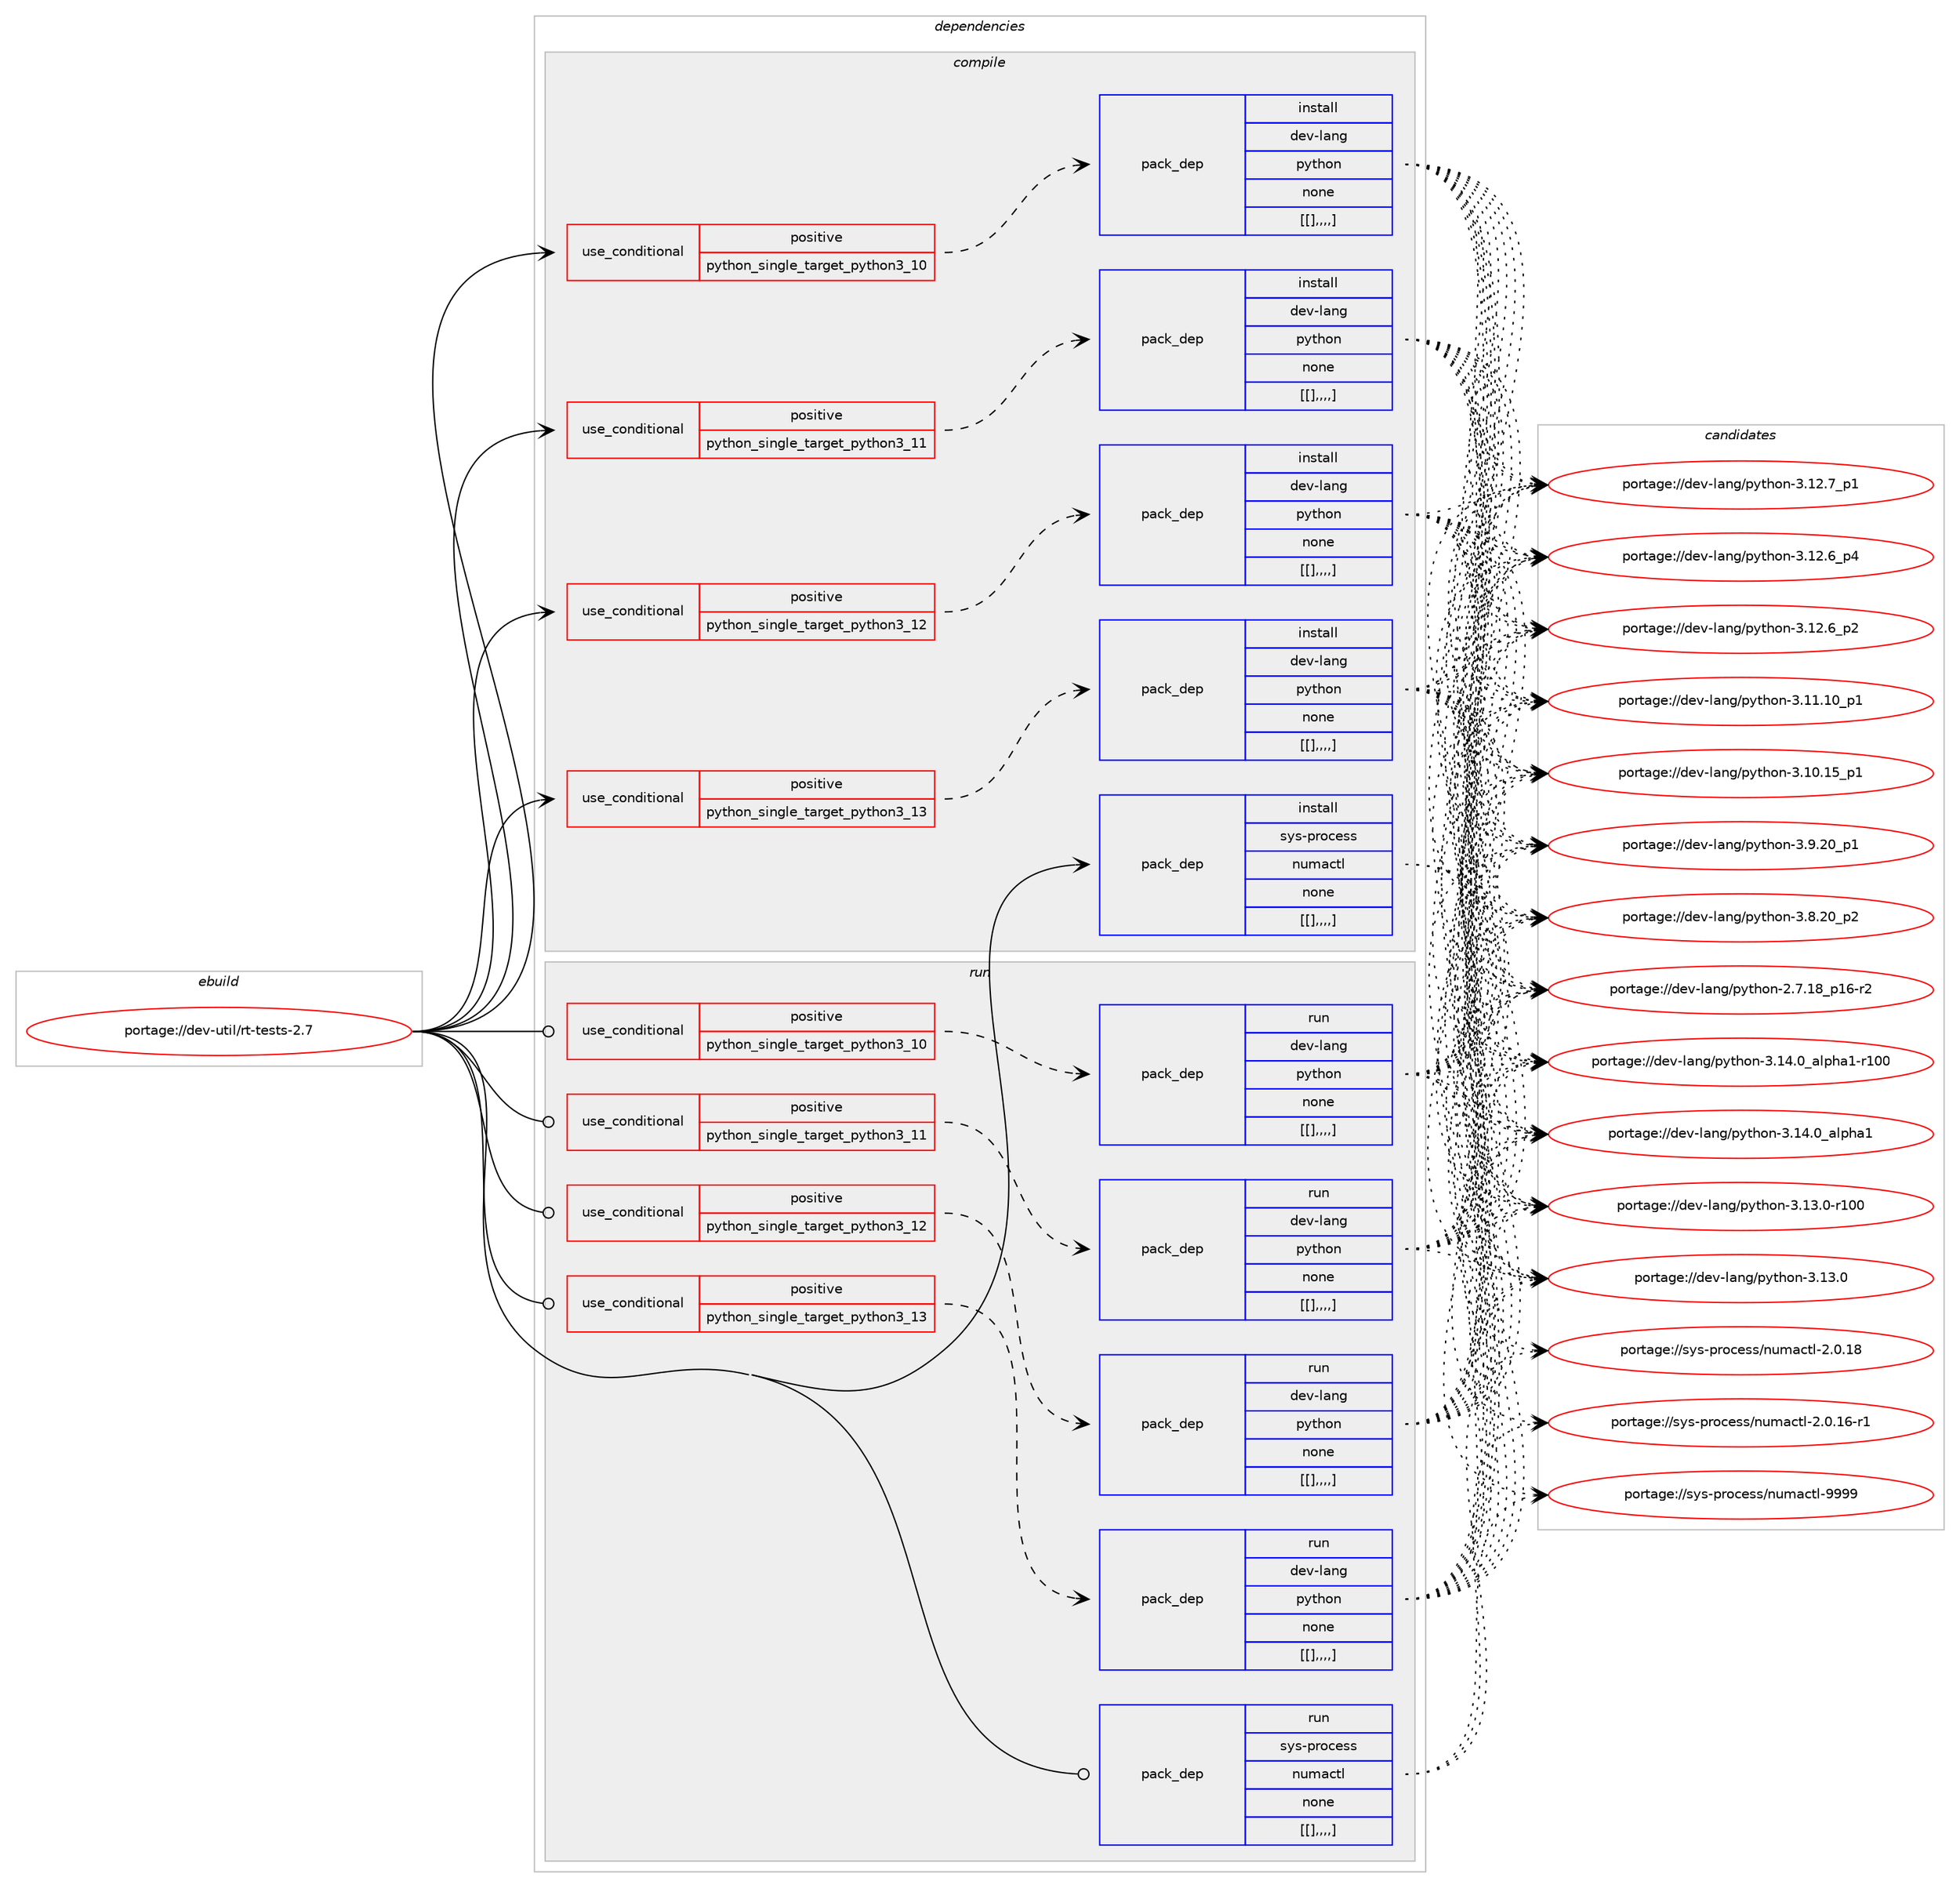 digraph prolog {

# *************
# Graph options
# *************

newrank=true;
concentrate=true;
compound=true;
graph [rankdir=LR,fontname=Helvetica,fontsize=10,ranksep=1.5];#, ranksep=2.5, nodesep=0.2];
edge  [arrowhead=vee];
node  [fontname=Helvetica,fontsize=10];

# **********
# The ebuild
# **********

subgraph cluster_leftcol {
color=gray;
label=<<i>ebuild</i>>;
id [label="portage://dev-util/rt-tests-2.7", color=red, width=4, href="../dev-util/rt-tests-2.7.svg"];
}

# ****************
# The dependencies
# ****************

subgraph cluster_midcol {
color=gray;
label=<<i>dependencies</i>>;
subgraph cluster_compile {
fillcolor="#eeeeee";
style=filled;
label=<<i>compile</i>>;
subgraph cond66404 {
dependency231392 [label=<<TABLE BORDER="0" CELLBORDER="1" CELLSPACING="0" CELLPADDING="4"><TR><TD ROWSPAN="3" CELLPADDING="10">use_conditional</TD></TR><TR><TD>positive</TD></TR><TR><TD>python_single_target_python3_10</TD></TR></TABLE>>, shape=none, color=red];
subgraph pack163466 {
dependency231455 [label=<<TABLE BORDER="0" CELLBORDER="1" CELLSPACING="0" CELLPADDING="4" WIDTH="220"><TR><TD ROWSPAN="6" CELLPADDING="30">pack_dep</TD></TR><TR><TD WIDTH="110">install</TD></TR><TR><TD>dev-lang</TD></TR><TR><TD>python</TD></TR><TR><TD>none</TD></TR><TR><TD>[[],,,,]</TD></TR></TABLE>>, shape=none, color=blue];
}
dependency231392:e -> dependency231455:w [weight=20,style="dashed",arrowhead="vee"];
}
id:e -> dependency231392:w [weight=20,style="solid",arrowhead="vee"];
subgraph cond66434 {
dependency231463 [label=<<TABLE BORDER="0" CELLBORDER="1" CELLSPACING="0" CELLPADDING="4"><TR><TD ROWSPAN="3" CELLPADDING="10">use_conditional</TD></TR><TR><TD>positive</TD></TR><TR><TD>python_single_target_python3_11</TD></TR></TABLE>>, shape=none, color=red];
subgraph pack163493 {
dependency231513 [label=<<TABLE BORDER="0" CELLBORDER="1" CELLSPACING="0" CELLPADDING="4" WIDTH="220"><TR><TD ROWSPAN="6" CELLPADDING="30">pack_dep</TD></TR><TR><TD WIDTH="110">install</TD></TR><TR><TD>dev-lang</TD></TR><TR><TD>python</TD></TR><TR><TD>none</TD></TR><TR><TD>[[],,,,]</TD></TR></TABLE>>, shape=none, color=blue];
}
dependency231463:e -> dependency231513:w [weight=20,style="dashed",arrowhead="vee"];
}
id:e -> dependency231463:w [weight=20,style="solid",arrowhead="vee"];
subgraph cond66458 {
dependency231535 [label=<<TABLE BORDER="0" CELLBORDER="1" CELLSPACING="0" CELLPADDING="4"><TR><TD ROWSPAN="3" CELLPADDING="10">use_conditional</TD></TR><TR><TD>positive</TD></TR><TR><TD>python_single_target_python3_12</TD></TR></TABLE>>, shape=none, color=red];
subgraph pack163634 {
dependency231674 [label=<<TABLE BORDER="0" CELLBORDER="1" CELLSPACING="0" CELLPADDING="4" WIDTH="220"><TR><TD ROWSPAN="6" CELLPADDING="30">pack_dep</TD></TR><TR><TD WIDTH="110">install</TD></TR><TR><TD>dev-lang</TD></TR><TR><TD>python</TD></TR><TR><TD>none</TD></TR><TR><TD>[[],,,,]</TD></TR></TABLE>>, shape=none, color=blue];
}
dependency231535:e -> dependency231674:w [weight=20,style="dashed",arrowhead="vee"];
}
id:e -> dependency231535:w [weight=20,style="solid",arrowhead="vee"];
subgraph cond66507 {
dependency231711 [label=<<TABLE BORDER="0" CELLBORDER="1" CELLSPACING="0" CELLPADDING="4"><TR><TD ROWSPAN="3" CELLPADDING="10">use_conditional</TD></TR><TR><TD>positive</TD></TR><TR><TD>python_single_target_python3_13</TD></TR></TABLE>>, shape=none, color=red];
subgraph pack163741 {
dependency231843 [label=<<TABLE BORDER="0" CELLBORDER="1" CELLSPACING="0" CELLPADDING="4" WIDTH="220"><TR><TD ROWSPAN="6" CELLPADDING="30">pack_dep</TD></TR><TR><TD WIDTH="110">install</TD></TR><TR><TD>dev-lang</TD></TR><TR><TD>python</TD></TR><TR><TD>none</TD></TR><TR><TD>[[],,,,]</TD></TR></TABLE>>, shape=none, color=blue];
}
dependency231711:e -> dependency231843:w [weight=20,style="dashed",arrowhead="vee"];
}
id:e -> dependency231711:w [weight=20,style="solid",arrowhead="vee"];
subgraph pack163768 {
dependency231894 [label=<<TABLE BORDER="0" CELLBORDER="1" CELLSPACING="0" CELLPADDING="4" WIDTH="220"><TR><TD ROWSPAN="6" CELLPADDING="30">pack_dep</TD></TR><TR><TD WIDTH="110">install</TD></TR><TR><TD>sys-process</TD></TR><TR><TD>numactl</TD></TR><TR><TD>none</TD></TR><TR><TD>[[],,,,]</TD></TR></TABLE>>, shape=none, color=blue];
}
id:e -> dependency231894:w [weight=20,style="solid",arrowhead="vee"];
}
subgraph cluster_compileandrun {
fillcolor="#eeeeee";
style=filled;
label=<<i>compile and run</i>>;
}
subgraph cluster_run {
fillcolor="#eeeeee";
style=filled;
label=<<i>run</i>>;
subgraph cond66560 {
dependency231899 [label=<<TABLE BORDER="0" CELLBORDER="1" CELLSPACING="0" CELLPADDING="4"><TR><TD ROWSPAN="3" CELLPADDING="10">use_conditional</TD></TR><TR><TD>positive</TD></TR><TR><TD>python_single_target_python3_10</TD></TR></TABLE>>, shape=none, color=red];
subgraph pack163821 {
dependency231921 [label=<<TABLE BORDER="0" CELLBORDER="1" CELLSPACING="0" CELLPADDING="4" WIDTH="220"><TR><TD ROWSPAN="6" CELLPADDING="30">pack_dep</TD></TR><TR><TD WIDTH="110">run</TD></TR><TR><TD>dev-lang</TD></TR><TR><TD>python</TD></TR><TR><TD>none</TD></TR><TR><TD>[[],,,,]</TD></TR></TABLE>>, shape=none, color=blue];
}
dependency231899:e -> dependency231921:w [weight=20,style="dashed",arrowhead="vee"];
}
id:e -> dependency231899:w [weight=20,style="solid",arrowhead="odot"];
subgraph cond66570 {
dependency231979 [label=<<TABLE BORDER="0" CELLBORDER="1" CELLSPACING="0" CELLPADDING="4"><TR><TD ROWSPAN="3" CELLPADDING="10">use_conditional</TD></TR><TR><TD>positive</TD></TR><TR><TD>python_single_target_python3_11</TD></TR></TABLE>>, shape=none, color=red];
subgraph pack163887 {
dependency232086 [label=<<TABLE BORDER="0" CELLBORDER="1" CELLSPACING="0" CELLPADDING="4" WIDTH="220"><TR><TD ROWSPAN="6" CELLPADDING="30">pack_dep</TD></TR><TR><TD WIDTH="110">run</TD></TR><TR><TD>dev-lang</TD></TR><TR><TD>python</TD></TR><TR><TD>none</TD></TR><TR><TD>[[],,,,]</TD></TR></TABLE>>, shape=none, color=blue];
}
dependency231979:e -> dependency232086:w [weight=20,style="dashed",arrowhead="vee"];
}
id:e -> dependency231979:w [weight=20,style="solid",arrowhead="odot"];
subgraph cond66604 {
dependency232101 [label=<<TABLE BORDER="0" CELLBORDER="1" CELLSPACING="0" CELLPADDING="4"><TR><TD ROWSPAN="3" CELLPADDING="10">use_conditional</TD></TR><TR><TD>positive</TD></TR><TR><TD>python_single_target_python3_12</TD></TR></TABLE>>, shape=none, color=red];
subgraph pack163965 {
dependency232117 [label=<<TABLE BORDER="0" CELLBORDER="1" CELLSPACING="0" CELLPADDING="4" WIDTH="220"><TR><TD ROWSPAN="6" CELLPADDING="30">pack_dep</TD></TR><TR><TD WIDTH="110">run</TD></TR><TR><TD>dev-lang</TD></TR><TR><TD>python</TD></TR><TR><TD>none</TD></TR><TR><TD>[[],,,,]</TD></TR></TABLE>>, shape=none, color=blue];
}
dependency232101:e -> dependency232117:w [weight=20,style="dashed",arrowhead="vee"];
}
id:e -> dependency232101:w [weight=20,style="solid",arrowhead="odot"];
subgraph cond66607 {
dependency232195 [label=<<TABLE BORDER="0" CELLBORDER="1" CELLSPACING="0" CELLPADDING="4"><TR><TD ROWSPAN="3" CELLPADDING="10">use_conditional</TD></TR><TR><TD>positive</TD></TR><TR><TD>python_single_target_python3_13</TD></TR></TABLE>>, shape=none, color=red];
subgraph pack164026 {
dependency232209 [label=<<TABLE BORDER="0" CELLBORDER="1" CELLSPACING="0" CELLPADDING="4" WIDTH="220"><TR><TD ROWSPAN="6" CELLPADDING="30">pack_dep</TD></TR><TR><TD WIDTH="110">run</TD></TR><TR><TD>dev-lang</TD></TR><TR><TD>python</TD></TR><TR><TD>none</TD></TR><TR><TD>[[],,,,]</TD></TR></TABLE>>, shape=none, color=blue];
}
dependency232195:e -> dependency232209:w [weight=20,style="dashed",arrowhead="vee"];
}
id:e -> dependency232195:w [weight=20,style="solid",arrowhead="odot"];
subgraph pack164051 {
dependency232257 [label=<<TABLE BORDER="0" CELLBORDER="1" CELLSPACING="0" CELLPADDING="4" WIDTH="220"><TR><TD ROWSPAN="6" CELLPADDING="30">pack_dep</TD></TR><TR><TD WIDTH="110">run</TD></TR><TR><TD>sys-process</TD></TR><TR><TD>numactl</TD></TR><TR><TD>none</TD></TR><TR><TD>[[],,,,]</TD></TR></TABLE>>, shape=none, color=blue];
}
id:e -> dependency232257:w [weight=20,style="solid",arrowhead="odot"];
}
}

# **************
# The candidates
# **************

subgraph cluster_choices {
rank=same;
color=gray;
label=<<i>candidates</i>>;

subgraph choice163289 {
color=black;
nodesep=1;
choice100101118451089711010347112121116104111110455146495246489597108112104974945114494848 [label="portage://dev-lang/python-3.14.0_alpha1-r100", color=red, width=4,href="../dev-lang/python-3.14.0_alpha1-r100.svg"];
choice1001011184510897110103471121211161041111104551464952464895971081121049749 [label="portage://dev-lang/python-3.14.0_alpha1", color=red, width=4,href="../dev-lang/python-3.14.0_alpha1.svg"];
choice1001011184510897110103471121211161041111104551464951464845114494848 [label="portage://dev-lang/python-3.13.0-r100", color=red, width=4,href="../dev-lang/python-3.13.0-r100.svg"];
choice10010111845108971101034711212111610411111045514649514648 [label="portage://dev-lang/python-3.13.0", color=red, width=4,href="../dev-lang/python-3.13.0.svg"];
choice100101118451089711010347112121116104111110455146495046559511249 [label="portage://dev-lang/python-3.12.7_p1", color=red, width=4,href="../dev-lang/python-3.12.7_p1.svg"];
choice100101118451089711010347112121116104111110455146495046549511252 [label="portage://dev-lang/python-3.12.6_p4", color=red, width=4,href="../dev-lang/python-3.12.6_p4.svg"];
choice100101118451089711010347112121116104111110455146495046549511250 [label="portage://dev-lang/python-3.12.6_p2", color=red, width=4,href="../dev-lang/python-3.12.6_p2.svg"];
choice10010111845108971101034711212111610411111045514649494649489511249 [label="portage://dev-lang/python-3.11.10_p1", color=red, width=4,href="../dev-lang/python-3.11.10_p1.svg"];
choice10010111845108971101034711212111610411111045514649484649539511249 [label="portage://dev-lang/python-3.10.15_p1", color=red, width=4,href="../dev-lang/python-3.10.15_p1.svg"];
choice100101118451089711010347112121116104111110455146574650489511249 [label="portage://dev-lang/python-3.9.20_p1", color=red, width=4,href="../dev-lang/python-3.9.20_p1.svg"];
choice100101118451089711010347112121116104111110455146564650489511250 [label="portage://dev-lang/python-3.8.20_p2", color=red, width=4,href="../dev-lang/python-3.8.20_p2.svg"];
choice100101118451089711010347112121116104111110455046554649569511249544511450 [label="portage://dev-lang/python-2.7.18_p16-r2", color=red, width=4,href="../dev-lang/python-2.7.18_p16-r2.svg"];
dependency231455:e -> choice100101118451089711010347112121116104111110455146495246489597108112104974945114494848:w [style=dotted,weight="100"];
dependency231455:e -> choice1001011184510897110103471121211161041111104551464952464895971081121049749:w [style=dotted,weight="100"];
dependency231455:e -> choice1001011184510897110103471121211161041111104551464951464845114494848:w [style=dotted,weight="100"];
dependency231455:e -> choice10010111845108971101034711212111610411111045514649514648:w [style=dotted,weight="100"];
dependency231455:e -> choice100101118451089711010347112121116104111110455146495046559511249:w [style=dotted,weight="100"];
dependency231455:e -> choice100101118451089711010347112121116104111110455146495046549511252:w [style=dotted,weight="100"];
dependency231455:e -> choice100101118451089711010347112121116104111110455146495046549511250:w [style=dotted,weight="100"];
dependency231455:e -> choice10010111845108971101034711212111610411111045514649494649489511249:w [style=dotted,weight="100"];
dependency231455:e -> choice10010111845108971101034711212111610411111045514649484649539511249:w [style=dotted,weight="100"];
dependency231455:e -> choice100101118451089711010347112121116104111110455146574650489511249:w [style=dotted,weight="100"];
dependency231455:e -> choice100101118451089711010347112121116104111110455146564650489511250:w [style=dotted,weight="100"];
dependency231455:e -> choice100101118451089711010347112121116104111110455046554649569511249544511450:w [style=dotted,weight="100"];
}
subgraph choice163298 {
color=black;
nodesep=1;
choice100101118451089711010347112121116104111110455146495246489597108112104974945114494848 [label="portage://dev-lang/python-3.14.0_alpha1-r100", color=red, width=4,href="../dev-lang/python-3.14.0_alpha1-r100.svg"];
choice1001011184510897110103471121211161041111104551464952464895971081121049749 [label="portage://dev-lang/python-3.14.0_alpha1", color=red, width=4,href="../dev-lang/python-3.14.0_alpha1.svg"];
choice1001011184510897110103471121211161041111104551464951464845114494848 [label="portage://dev-lang/python-3.13.0-r100", color=red, width=4,href="../dev-lang/python-3.13.0-r100.svg"];
choice10010111845108971101034711212111610411111045514649514648 [label="portage://dev-lang/python-3.13.0", color=red, width=4,href="../dev-lang/python-3.13.0.svg"];
choice100101118451089711010347112121116104111110455146495046559511249 [label="portage://dev-lang/python-3.12.7_p1", color=red, width=4,href="../dev-lang/python-3.12.7_p1.svg"];
choice100101118451089711010347112121116104111110455146495046549511252 [label="portage://dev-lang/python-3.12.6_p4", color=red, width=4,href="../dev-lang/python-3.12.6_p4.svg"];
choice100101118451089711010347112121116104111110455146495046549511250 [label="portage://dev-lang/python-3.12.6_p2", color=red, width=4,href="../dev-lang/python-3.12.6_p2.svg"];
choice10010111845108971101034711212111610411111045514649494649489511249 [label="portage://dev-lang/python-3.11.10_p1", color=red, width=4,href="../dev-lang/python-3.11.10_p1.svg"];
choice10010111845108971101034711212111610411111045514649484649539511249 [label="portage://dev-lang/python-3.10.15_p1", color=red, width=4,href="../dev-lang/python-3.10.15_p1.svg"];
choice100101118451089711010347112121116104111110455146574650489511249 [label="portage://dev-lang/python-3.9.20_p1", color=red, width=4,href="../dev-lang/python-3.9.20_p1.svg"];
choice100101118451089711010347112121116104111110455146564650489511250 [label="portage://dev-lang/python-3.8.20_p2", color=red, width=4,href="../dev-lang/python-3.8.20_p2.svg"];
choice100101118451089711010347112121116104111110455046554649569511249544511450 [label="portage://dev-lang/python-2.7.18_p16-r2", color=red, width=4,href="../dev-lang/python-2.7.18_p16-r2.svg"];
dependency231513:e -> choice100101118451089711010347112121116104111110455146495246489597108112104974945114494848:w [style=dotted,weight="100"];
dependency231513:e -> choice1001011184510897110103471121211161041111104551464952464895971081121049749:w [style=dotted,weight="100"];
dependency231513:e -> choice1001011184510897110103471121211161041111104551464951464845114494848:w [style=dotted,weight="100"];
dependency231513:e -> choice10010111845108971101034711212111610411111045514649514648:w [style=dotted,weight="100"];
dependency231513:e -> choice100101118451089711010347112121116104111110455146495046559511249:w [style=dotted,weight="100"];
dependency231513:e -> choice100101118451089711010347112121116104111110455146495046549511252:w [style=dotted,weight="100"];
dependency231513:e -> choice100101118451089711010347112121116104111110455146495046549511250:w [style=dotted,weight="100"];
dependency231513:e -> choice10010111845108971101034711212111610411111045514649494649489511249:w [style=dotted,weight="100"];
dependency231513:e -> choice10010111845108971101034711212111610411111045514649484649539511249:w [style=dotted,weight="100"];
dependency231513:e -> choice100101118451089711010347112121116104111110455146574650489511249:w [style=dotted,weight="100"];
dependency231513:e -> choice100101118451089711010347112121116104111110455146564650489511250:w [style=dotted,weight="100"];
dependency231513:e -> choice100101118451089711010347112121116104111110455046554649569511249544511450:w [style=dotted,weight="100"];
}
subgraph choice163311 {
color=black;
nodesep=1;
choice100101118451089711010347112121116104111110455146495246489597108112104974945114494848 [label="portage://dev-lang/python-3.14.0_alpha1-r100", color=red, width=4,href="../dev-lang/python-3.14.0_alpha1-r100.svg"];
choice1001011184510897110103471121211161041111104551464952464895971081121049749 [label="portage://dev-lang/python-3.14.0_alpha1", color=red, width=4,href="../dev-lang/python-3.14.0_alpha1.svg"];
choice1001011184510897110103471121211161041111104551464951464845114494848 [label="portage://dev-lang/python-3.13.0-r100", color=red, width=4,href="../dev-lang/python-3.13.0-r100.svg"];
choice10010111845108971101034711212111610411111045514649514648 [label="portage://dev-lang/python-3.13.0", color=red, width=4,href="../dev-lang/python-3.13.0.svg"];
choice100101118451089711010347112121116104111110455146495046559511249 [label="portage://dev-lang/python-3.12.7_p1", color=red, width=4,href="../dev-lang/python-3.12.7_p1.svg"];
choice100101118451089711010347112121116104111110455146495046549511252 [label="portage://dev-lang/python-3.12.6_p4", color=red, width=4,href="../dev-lang/python-3.12.6_p4.svg"];
choice100101118451089711010347112121116104111110455146495046549511250 [label="portage://dev-lang/python-3.12.6_p2", color=red, width=4,href="../dev-lang/python-3.12.6_p2.svg"];
choice10010111845108971101034711212111610411111045514649494649489511249 [label="portage://dev-lang/python-3.11.10_p1", color=red, width=4,href="../dev-lang/python-3.11.10_p1.svg"];
choice10010111845108971101034711212111610411111045514649484649539511249 [label="portage://dev-lang/python-3.10.15_p1", color=red, width=4,href="../dev-lang/python-3.10.15_p1.svg"];
choice100101118451089711010347112121116104111110455146574650489511249 [label="portage://dev-lang/python-3.9.20_p1", color=red, width=4,href="../dev-lang/python-3.9.20_p1.svg"];
choice100101118451089711010347112121116104111110455146564650489511250 [label="portage://dev-lang/python-3.8.20_p2", color=red, width=4,href="../dev-lang/python-3.8.20_p2.svg"];
choice100101118451089711010347112121116104111110455046554649569511249544511450 [label="portage://dev-lang/python-2.7.18_p16-r2", color=red, width=4,href="../dev-lang/python-2.7.18_p16-r2.svg"];
dependency231674:e -> choice100101118451089711010347112121116104111110455146495246489597108112104974945114494848:w [style=dotted,weight="100"];
dependency231674:e -> choice1001011184510897110103471121211161041111104551464952464895971081121049749:w [style=dotted,weight="100"];
dependency231674:e -> choice1001011184510897110103471121211161041111104551464951464845114494848:w [style=dotted,weight="100"];
dependency231674:e -> choice10010111845108971101034711212111610411111045514649514648:w [style=dotted,weight="100"];
dependency231674:e -> choice100101118451089711010347112121116104111110455146495046559511249:w [style=dotted,weight="100"];
dependency231674:e -> choice100101118451089711010347112121116104111110455146495046549511252:w [style=dotted,weight="100"];
dependency231674:e -> choice100101118451089711010347112121116104111110455146495046549511250:w [style=dotted,weight="100"];
dependency231674:e -> choice10010111845108971101034711212111610411111045514649494649489511249:w [style=dotted,weight="100"];
dependency231674:e -> choice10010111845108971101034711212111610411111045514649484649539511249:w [style=dotted,weight="100"];
dependency231674:e -> choice100101118451089711010347112121116104111110455146574650489511249:w [style=dotted,weight="100"];
dependency231674:e -> choice100101118451089711010347112121116104111110455146564650489511250:w [style=dotted,weight="100"];
dependency231674:e -> choice100101118451089711010347112121116104111110455046554649569511249544511450:w [style=dotted,weight="100"];
}
subgraph choice163325 {
color=black;
nodesep=1;
choice100101118451089711010347112121116104111110455146495246489597108112104974945114494848 [label="portage://dev-lang/python-3.14.0_alpha1-r100", color=red, width=4,href="../dev-lang/python-3.14.0_alpha1-r100.svg"];
choice1001011184510897110103471121211161041111104551464952464895971081121049749 [label="portage://dev-lang/python-3.14.0_alpha1", color=red, width=4,href="../dev-lang/python-3.14.0_alpha1.svg"];
choice1001011184510897110103471121211161041111104551464951464845114494848 [label="portage://dev-lang/python-3.13.0-r100", color=red, width=4,href="../dev-lang/python-3.13.0-r100.svg"];
choice10010111845108971101034711212111610411111045514649514648 [label="portage://dev-lang/python-3.13.0", color=red, width=4,href="../dev-lang/python-3.13.0.svg"];
choice100101118451089711010347112121116104111110455146495046559511249 [label="portage://dev-lang/python-3.12.7_p1", color=red, width=4,href="../dev-lang/python-3.12.7_p1.svg"];
choice100101118451089711010347112121116104111110455146495046549511252 [label="portage://dev-lang/python-3.12.6_p4", color=red, width=4,href="../dev-lang/python-3.12.6_p4.svg"];
choice100101118451089711010347112121116104111110455146495046549511250 [label="portage://dev-lang/python-3.12.6_p2", color=red, width=4,href="../dev-lang/python-3.12.6_p2.svg"];
choice10010111845108971101034711212111610411111045514649494649489511249 [label="portage://dev-lang/python-3.11.10_p1", color=red, width=4,href="../dev-lang/python-3.11.10_p1.svg"];
choice10010111845108971101034711212111610411111045514649484649539511249 [label="portage://dev-lang/python-3.10.15_p1", color=red, width=4,href="../dev-lang/python-3.10.15_p1.svg"];
choice100101118451089711010347112121116104111110455146574650489511249 [label="portage://dev-lang/python-3.9.20_p1", color=red, width=4,href="../dev-lang/python-3.9.20_p1.svg"];
choice100101118451089711010347112121116104111110455146564650489511250 [label="portage://dev-lang/python-3.8.20_p2", color=red, width=4,href="../dev-lang/python-3.8.20_p2.svg"];
choice100101118451089711010347112121116104111110455046554649569511249544511450 [label="portage://dev-lang/python-2.7.18_p16-r2", color=red, width=4,href="../dev-lang/python-2.7.18_p16-r2.svg"];
dependency231843:e -> choice100101118451089711010347112121116104111110455146495246489597108112104974945114494848:w [style=dotted,weight="100"];
dependency231843:e -> choice1001011184510897110103471121211161041111104551464952464895971081121049749:w [style=dotted,weight="100"];
dependency231843:e -> choice1001011184510897110103471121211161041111104551464951464845114494848:w [style=dotted,weight="100"];
dependency231843:e -> choice10010111845108971101034711212111610411111045514649514648:w [style=dotted,weight="100"];
dependency231843:e -> choice100101118451089711010347112121116104111110455146495046559511249:w [style=dotted,weight="100"];
dependency231843:e -> choice100101118451089711010347112121116104111110455146495046549511252:w [style=dotted,weight="100"];
dependency231843:e -> choice100101118451089711010347112121116104111110455146495046549511250:w [style=dotted,weight="100"];
dependency231843:e -> choice10010111845108971101034711212111610411111045514649494649489511249:w [style=dotted,weight="100"];
dependency231843:e -> choice10010111845108971101034711212111610411111045514649484649539511249:w [style=dotted,weight="100"];
dependency231843:e -> choice100101118451089711010347112121116104111110455146574650489511249:w [style=dotted,weight="100"];
dependency231843:e -> choice100101118451089711010347112121116104111110455146564650489511250:w [style=dotted,weight="100"];
dependency231843:e -> choice100101118451089711010347112121116104111110455046554649569511249544511450:w [style=dotted,weight="100"];
}
subgraph choice163370 {
color=black;
nodesep=1;
choice11512111545112114111991011151154711011710997991161084557575757 [label="portage://sys-process/numactl-9999", color=red, width=4,href="../sys-process/numactl-9999.svg"];
choice115121115451121141119910111511547110117109979911610845504648464956 [label="portage://sys-process/numactl-2.0.18", color=red, width=4,href="../sys-process/numactl-2.0.18.svg"];
choice1151211154511211411199101115115471101171099799116108455046484649544511449 [label="portage://sys-process/numactl-2.0.16-r1", color=red, width=4,href="../sys-process/numactl-2.0.16-r1.svg"];
dependency231894:e -> choice11512111545112114111991011151154711011710997991161084557575757:w [style=dotted,weight="100"];
dependency231894:e -> choice115121115451121141119910111511547110117109979911610845504648464956:w [style=dotted,weight="100"];
dependency231894:e -> choice1151211154511211411199101115115471101171099799116108455046484649544511449:w [style=dotted,weight="100"];
}
subgraph choice163373 {
color=black;
nodesep=1;
choice100101118451089711010347112121116104111110455146495246489597108112104974945114494848 [label="portage://dev-lang/python-3.14.0_alpha1-r100", color=red, width=4,href="../dev-lang/python-3.14.0_alpha1-r100.svg"];
choice1001011184510897110103471121211161041111104551464952464895971081121049749 [label="portage://dev-lang/python-3.14.0_alpha1", color=red, width=4,href="../dev-lang/python-3.14.0_alpha1.svg"];
choice1001011184510897110103471121211161041111104551464951464845114494848 [label="portage://dev-lang/python-3.13.0-r100", color=red, width=4,href="../dev-lang/python-3.13.0-r100.svg"];
choice10010111845108971101034711212111610411111045514649514648 [label="portage://dev-lang/python-3.13.0", color=red, width=4,href="../dev-lang/python-3.13.0.svg"];
choice100101118451089711010347112121116104111110455146495046559511249 [label="portage://dev-lang/python-3.12.7_p1", color=red, width=4,href="../dev-lang/python-3.12.7_p1.svg"];
choice100101118451089711010347112121116104111110455146495046549511252 [label="portage://dev-lang/python-3.12.6_p4", color=red, width=4,href="../dev-lang/python-3.12.6_p4.svg"];
choice100101118451089711010347112121116104111110455146495046549511250 [label="portage://dev-lang/python-3.12.6_p2", color=red, width=4,href="../dev-lang/python-3.12.6_p2.svg"];
choice10010111845108971101034711212111610411111045514649494649489511249 [label="portage://dev-lang/python-3.11.10_p1", color=red, width=4,href="../dev-lang/python-3.11.10_p1.svg"];
choice10010111845108971101034711212111610411111045514649484649539511249 [label="portage://dev-lang/python-3.10.15_p1", color=red, width=4,href="../dev-lang/python-3.10.15_p1.svg"];
choice100101118451089711010347112121116104111110455146574650489511249 [label="portage://dev-lang/python-3.9.20_p1", color=red, width=4,href="../dev-lang/python-3.9.20_p1.svg"];
choice100101118451089711010347112121116104111110455146564650489511250 [label="portage://dev-lang/python-3.8.20_p2", color=red, width=4,href="../dev-lang/python-3.8.20_p2.svg"];
choice100101118451089711010347112121116104111110455046554649569511249544511450 [label="portage://dev-lang/python-2.7.18_p16-r2", color=red, width=4,href="../dev-lang/python-2.7.18_p16-r2.svg"];
dependency231921:e -> choice100101118451089711010347112121116104111110455146495246489597108112104974945114494848:w [style=dotted,weight="100"];
dependency231921:e -> choice1001011184510897110103471121211161041111104551464952464895971081121049749:w [style=dotted,weight="100"];
dependency231921:e -> choice1001011184510897110103471121211161041111104551464951464845114494848:w [style=dotted,weight="100"];
dependency231921:e -> choice10010111845108971101034711212111610411111045514649514648:w [style=dotted,weight="100"];
dependency231921:e -> choice100101118451089711010347112121116104111110455146495046559511249:w [style=dotted,weight="100"];
dependency231921:e -> choice100101118451089711010347112121116104111110455146495046549511252:w [style=dotted,weight="100"];
dependency231921:e -> choice100101118451089711010347112121116104111110455146495046549511250:w [style=dotted,weight="100"];
dependency231921:e -> choice10010111845108971101034711212111610411111045514649494649489511249:w [style=dotted,weight="100"];
dependency231921:e -> choice10010111845108971101034711212111610411111045514649484649539511249:w [style=dotted,weight="100"];
dependency231921:e -> choice100101118451089711010347112121116104111110455146574650489511249:w [style=dotted,weight="100"];
dependency231921:e -> choice100101118451089711010347112121116104111110455146564650489511250:w [style=dotted,weight="100"];
dependency231921:e -> choice100101118451089711010347112121116104111110455046554649569511249544511450:w [style=dotted,weight="100"];
}
subgraph choice163395 {
color=black;
nodesep=1;
choice100101118451089711010347112121116104111110455146495246489597108112104974945114494848 [label="portage://dev-lang/python-3.14.0_alpha1-r100", color=red, width=4,href="../dev-lang/python-3.14.0_alpha1-r100.svg"];
choice1001011184510897110103471121211161041111104551464952464895971081121049749 [label="portage://dev-lang/python-3.14.0_alpha1", color=red, width=4,href="../dev-lang/python-3.14.0_alpha1.svg"];
choice1001011184510897110103471121211161041111104551464951464845114494848 [label="portage://dev-lang/python-3.13.0-r100", color=red, width=4,href="../dev-lang/python-3.13.0-r100.svg"];
choice10010111845108971101034711212111610411111045514649514648 [label="portage://dev-lang/python-3.13.0", color=red, width=4,href="../dev-lang/python-3.13.0.svg"];
choice100101118451089711010347112121116104111110455146495046559511249 [label="portage://dev-lang/python-3.12.7_p1", color=red, width=4,href="../dev-lang/python-3.12.7_p1.svg"];
choice100101118451089711010347112121116104111110455146495046549511252 [label="portage://dev-lang/python-3.12.6_p4", color=red, width=4,href="../dev-lang/python-3.12.6_p4.svg"];
choice100101118451089711010347112121116104111110455146495046549511250 [label="portage://dev-lang/python-3.12.6_p2", color=red, width=4,href="../dev-lang/python-3.12.6_p2.svg"];
choice10010111845108971101034711212111610411111045514649494649489511249 [label="portage://dev-lang/python-3.11.10_p1", color=red, width=4,href="../dev-lang/python-3.11.10_p1.svg"];
choice10010111845108971101034711212111610411111045514649484649539511249 [label="portage://dev-lang/python-3.10.15_p1", color=red, width=4,href="../dev-lang/python-3.10.15_p1.svg"];
choice100101118451089711010347112121116104111110455146574650489511249 [label="portage://dev-lang/python-3.9.20_p1", color=red, width=4,href="../dev-lang/python-3.9.20_p1.svg"];
choice100101118451089711010347112121116104111110455146564650489511250 [label="portage://dev-lang/python-3.8.20_p2", color=red, width=4,href="../dev-lang/python-3.8.20_p2.svg"];
choice100101118451089711010347112121116104111110455046554649569511249544511450 [label="portage://dev-lang/python-2.7.18_p16-r2", color=red, width=4,href="../dev-lang/python-2.7.18_p16-r2.svg"];
dependency232086:e -> choice100101118451089711010347112121116104111110455146495246489597108112104974945114494848:w [style=dotted,weight="100"];
dependency232086:e -> choice1001011184510897110103471121211161041111104551464952464895971081121049749:w [style=dotted,weight="100"];
dependency232086:e -> choice1001011184510897110103471121211161041111104551464951464845114494848:w [style=dotted,weight="100"];
dependency232086:e -> choice10010111845108971101034711212111610411111045514649514648:w [style=dotted,weight="100"];
dependency232086:e -> choice100101118451089711010347112121116104111110455146495046559511249:w [style=dotted,weight="100"];
dependency232086:e -> choice100101118451089711010347112121116104111110455146495046549511252:w [style=dotted,weight="100"];
dependency232086:e -> choice100101118451089711010347112121116104111110455146495046549511250:w [style=dotted,weight="100"];
dependency232086:e -> choice10010111845108971101034711212111610411111045514649494649489511249:w [style=dotted,weight="100"];
dependency232086:e -> choice10010111845108971101034711212111610411111045514649484649539511249:w [style=dotted,weight="100"];
dependency232086:e -> choice100101118451089711010347112121116104111110455146574650489511249:w [style=dotted,weight="100"];
dependency232086:e -> choice100101118451089711010347112121116104111110455146564650489511250:w [style=dotted,weight="100"];
dependency232086:e -> choice100101118451089711010347112121116104111110455046554649569511249544511450:w [style=dotted,weight="100"];
}
subgraph choice163403 {
color=black;
nodesep=1;
choice100101118451089711010347112121116104111110455146495246489597108112104974945114494848 [label="portage://dev-lang/python-3.14.0_alpha1-r100", color=red, width=4,href="../dev-lang/python-3.14.0_alpha1-r100.svg"];
choice1001011184510897110103471121211161041111104551464952464895971081121049749 [label="portage://dev-lang/python-3.14.0_alpha1", color=red, width=4,href="../dev-lang/python-3.14.0_alpha1.svg"];
choice1001011184510897110103471121211161041111104551464951464845114494848 [label="portage://dev-lang/python-3.13.0-r100", color=red, width=4,href="../dev-lang/python-3.13.0-r100.svg"];
choice10010111845108971101034711212111610411111045514649514648 [label="portage://dev-lang/python-3.13.0", color=red, width=4,href="../dev-lang/python-3.13.0.svg"];
choice100101118451089711010347112121116104111110455146495046559511249 [label="portage://dev-lang/python-3.12.7_p1", color=red, width=4,href="../dev-lang/python-3.12.7_p1.svg"];
choice100101118451089711010347112121116104111110455146495046549511252 [label="portage://dev-lang/python-3.12.6_p4", color=red, width=4,href="../dev-lang/python-3.12.6_p4.svg"];
choice100101118451089711010347112121116104111110455146495046549511250 [label="portage://dev-lang/python-3.12.6_p2", color=red, width=4,href="../dev-lang/python-3.12.6_p2.svg"];
choice10010111845108971101034711212111610411111045514649494649489511249 [label="portage://dev-lang/python-3.11.10_p1", color=red, width=4,href="../dev-lang/python-3.11.10_p1.svg"];
choice10010111845108971101034711212111610411111045514649484649539511249 [label="portage://dev-lang/python-3.10.15_p1", color=red, width=4,href="../dev-lang/python-3.10.15_p1.svg"];
choice100101118451089711010347112121116104111110455146574650489511249 [label="portage://dev-lang/python-3.9.20_p1", color=red, width=4,href="../dev-lang/python-3.9.20_p1.svg"];
choice100101118451089711010347112121116104111110455146564650489511250 [label="portage://dev-lang/python-3.8.20_p2", color=red, width=4,href="../dev-lang/python-3.8.20_p2.svg"];
choice100101118451089711010347112121116104111110455046554649569511249544511450 [label="portage://dev-lang/python-2.7.18_p16-r2", color=red, width=4,href="../dev-lang/python-2.7.18_p16-r2.svg"];
dependency232117:e -> choice100101118451089711010347112121116104111110455146495246489597108112104974945114494848:w [style=dotted,weight="100"];
dependency232117:e -> choice1001011184510897110103471121211161041111104551464952464895971081121049749:w [style=dotted,weight="100"];
dependency232117:e -> choice1001011184510897110103471121211161041111104551464951464845114494848:w [style=dotted,weight="100"];
dependency232117:e -> choice10010111845108971101034711212111610411111045514649514648:w [style=dotted,weight="100"];
dependency232117:e -> choice100101118451089711010347112121116104111110455146495046559511249:w [style=dotted,weight="100"];
dependency232117:e -> choice100101118451089711010347112121116104111110455146495046549511252:w [style=dotted,weight="100"];
dependency232117:e -> choice100101118451089711010347112121116104111110455146495046549511250:w [style=dotted,weight="100"];
dependency232117:e -> choice10010111845108971101034711212111610411111045514649494649489511249:w [style=dotted,weight="100"];
dependency232117:e -> choice10010111845108971101034711212111610411111045514649484649539511249:w [style=dotted,weight="100"];
dependency232117:e -> choice100101118451089711010347112121116104111110455146574650489511249:w [style=dotted,weight="100"];
dependency232117:e -> choice100101118451089711010347112121116104111110455146564650489511250:w [style=dotted,weight="100"];
dependency232117:e -> choice100101118451089711010347112121116104111110455046554649569511249544511450:w [style=dotted,weight="100"];
}
subgraph choice163414 {
color=black;
nodesep=1;
choice100101118451089711010347112121116104111110455146495246489597108112104974945114494848 [label="portage://dev-lang/python-3.14.0_alpha1-r100", color=red, width=4,href="../dev-lang/python-3.14.0_alpha1-r100.svg"];
choice1001011184510897110103471121211161041111104551464952464895971081121049749 [label="portage://dev-lang/python-3.14.0_alpha1", color=red, width=4,href="../dev-lang/python-3.14.0_alpha1.svg"];
choice1001011184510897110103471121211161041111104551464951464845114494848 [label="portage://dev-lang/python-3.13.0-r100", color=red, width=4,href="../dev-lang/python-3.13.0-r100.svg"];
choice10010111845108971101034711212111610411111045514649514648 [label="portage://dev-lang/python-3.13.0", color=red, width=4,href="../dev-lang/python-3.13.0.svg"];
choice100101118451089711010347112121116104111110455146495046559511249 [label="portage://dev-lang/python-3.12.7_p1", color=red, width=4,href="../dev-lang/python-3.12.7_p1.svg"];
choice100101118451089711010347112121116104111110455146495046549511252 [label="portage://dev-lang/python-3.12.6_p4", color=red, width=4,href="../dev-lang/python-3.12.6_p4.svg"];
choice100101118451089711010347112121116104111110455146495046549511250 [label="portage://dev-lang/python-3.12.6_p2", color=red, width=4,href="../dev-lang/python-3.12.6_p2.svg"];
choice10010111845108971101034711212111610411111045514649494649489511249 [label="portage://dev-lang/python-3.11.10_p1", color=red, width=4,href="../dev-lang/python-3.11.10_p1.svg"];
choice10010111845108971101034711212111610411111045514649484649539511249 [label="portage://dev-lang/python-3.10.15_p1", color=red, width=4,href="../dev-lang/python-3.10.15_p1.svg"];
choice100101118451089711010347112121116104111110455146574650489511249 [label="portage://dev-lang/python-3.9.20_p1", color=red, width=4,href="../dev-lang/python-3.9.20_p1.svg"];
choice100101118451089711010347112121116104111110455146564650489511250 [label="portage://dev-lang/python-3.8.20_p2", color=red, width=4,href="../dev-lang/python-3.8.20_p2.svg"];
choice100101118451089711010347112121116104111110455046554649569511249544511450 [label="portage://dev-lang/python-2.7.18_p16-r2", color=red, width=4,href="../dev-lang/python-2.7.18_p16-r2.svg"];
dependency232209:e -> choice100101118451089711010347112121116104111110455146495246489597108112104974945114494848:w [style=dotted,weight="100"];
dependency232209:e -> choice1001011184510897110103471121211161041111104551464952464895971081121049749:w [style=dotted,weight="100"];
dependency232209:e -> choice1001011184510897110103471121211161041111104551464951464845114494848:w [style=dotted,weight="100"];
dependency232209:e -> choice10010111845108971101034711212111610411111045514649514648:w [style=dotted,weight="100"];
dependency232209:e -> choice100101118451089711010347112121116104111110455146495046559511249:w [style=dotted,weight="100"];
dependency232209:e -> choice100101118451089711010347112121116104111110455146495046549511252:w [style=dotted,weight="100"];
dependency232209:e -> choice100101118451089711010347112121116104111110455146495046549511250:w [style=dotted,weight="100"];
dependency232209:e -> choice10010111845108971101034711212111610411111045514649494649489511249:w [style=dotted,weight="100"];
dependency232209:e -> choice10010111845108971101034711212111610411111045514649484649539511249:w [style=dotted,weight="100"];
dependency232209:e -> choice100101118451089711010347112121116104111110455146574650489511249:w [style=dotted,weight="100"];
dependency232209:e -> choice100101118451089711010347112121116104111110455146564650489511250:w [style=dotted,weight="100"];
dependency232209:e -> choice100101118451089711010347112121116104111110455046554649569511249544511450:w [style=dotted,weight="100"];
}
subgraph choice163434 {
color=black;
nodesep=1;
choice11512111545112114111991011151154711011710997991161084557575757 [label="portage://sys-process/numactl-9999", color=red, width=4,href="../sys-process/numactl-9999.svg"];
choice115121115451121141119910111511547110117109979911610845504648464956 [label="portage://sys-process/numactl-2.0.18", color=red, width=4,href="../sys-process/numactl-2.0.18.svg"];
choice1151211154511211411199101115115471101171099799116108455046484649544511449 [label="portage://sys-process/numactl-2.0.16-r1", color=red, width=4,href="../sys-process/numactl-2.0.16-r1.svg"];
dependency232257:e -> choice11512111545112114111991011151154711011710997991161084557575757:w [style=dotted,weight="100"];
dependency232257:e -> choice115121115451121141119910111511547110117109979911610845504648464956:w [style=dotted,weight="100"];
dependency232257:e -> choice1151211154511211411199101115115471101171099799116108455046484649544511449:w [style=dotted,weight="100"];
}
}

}
